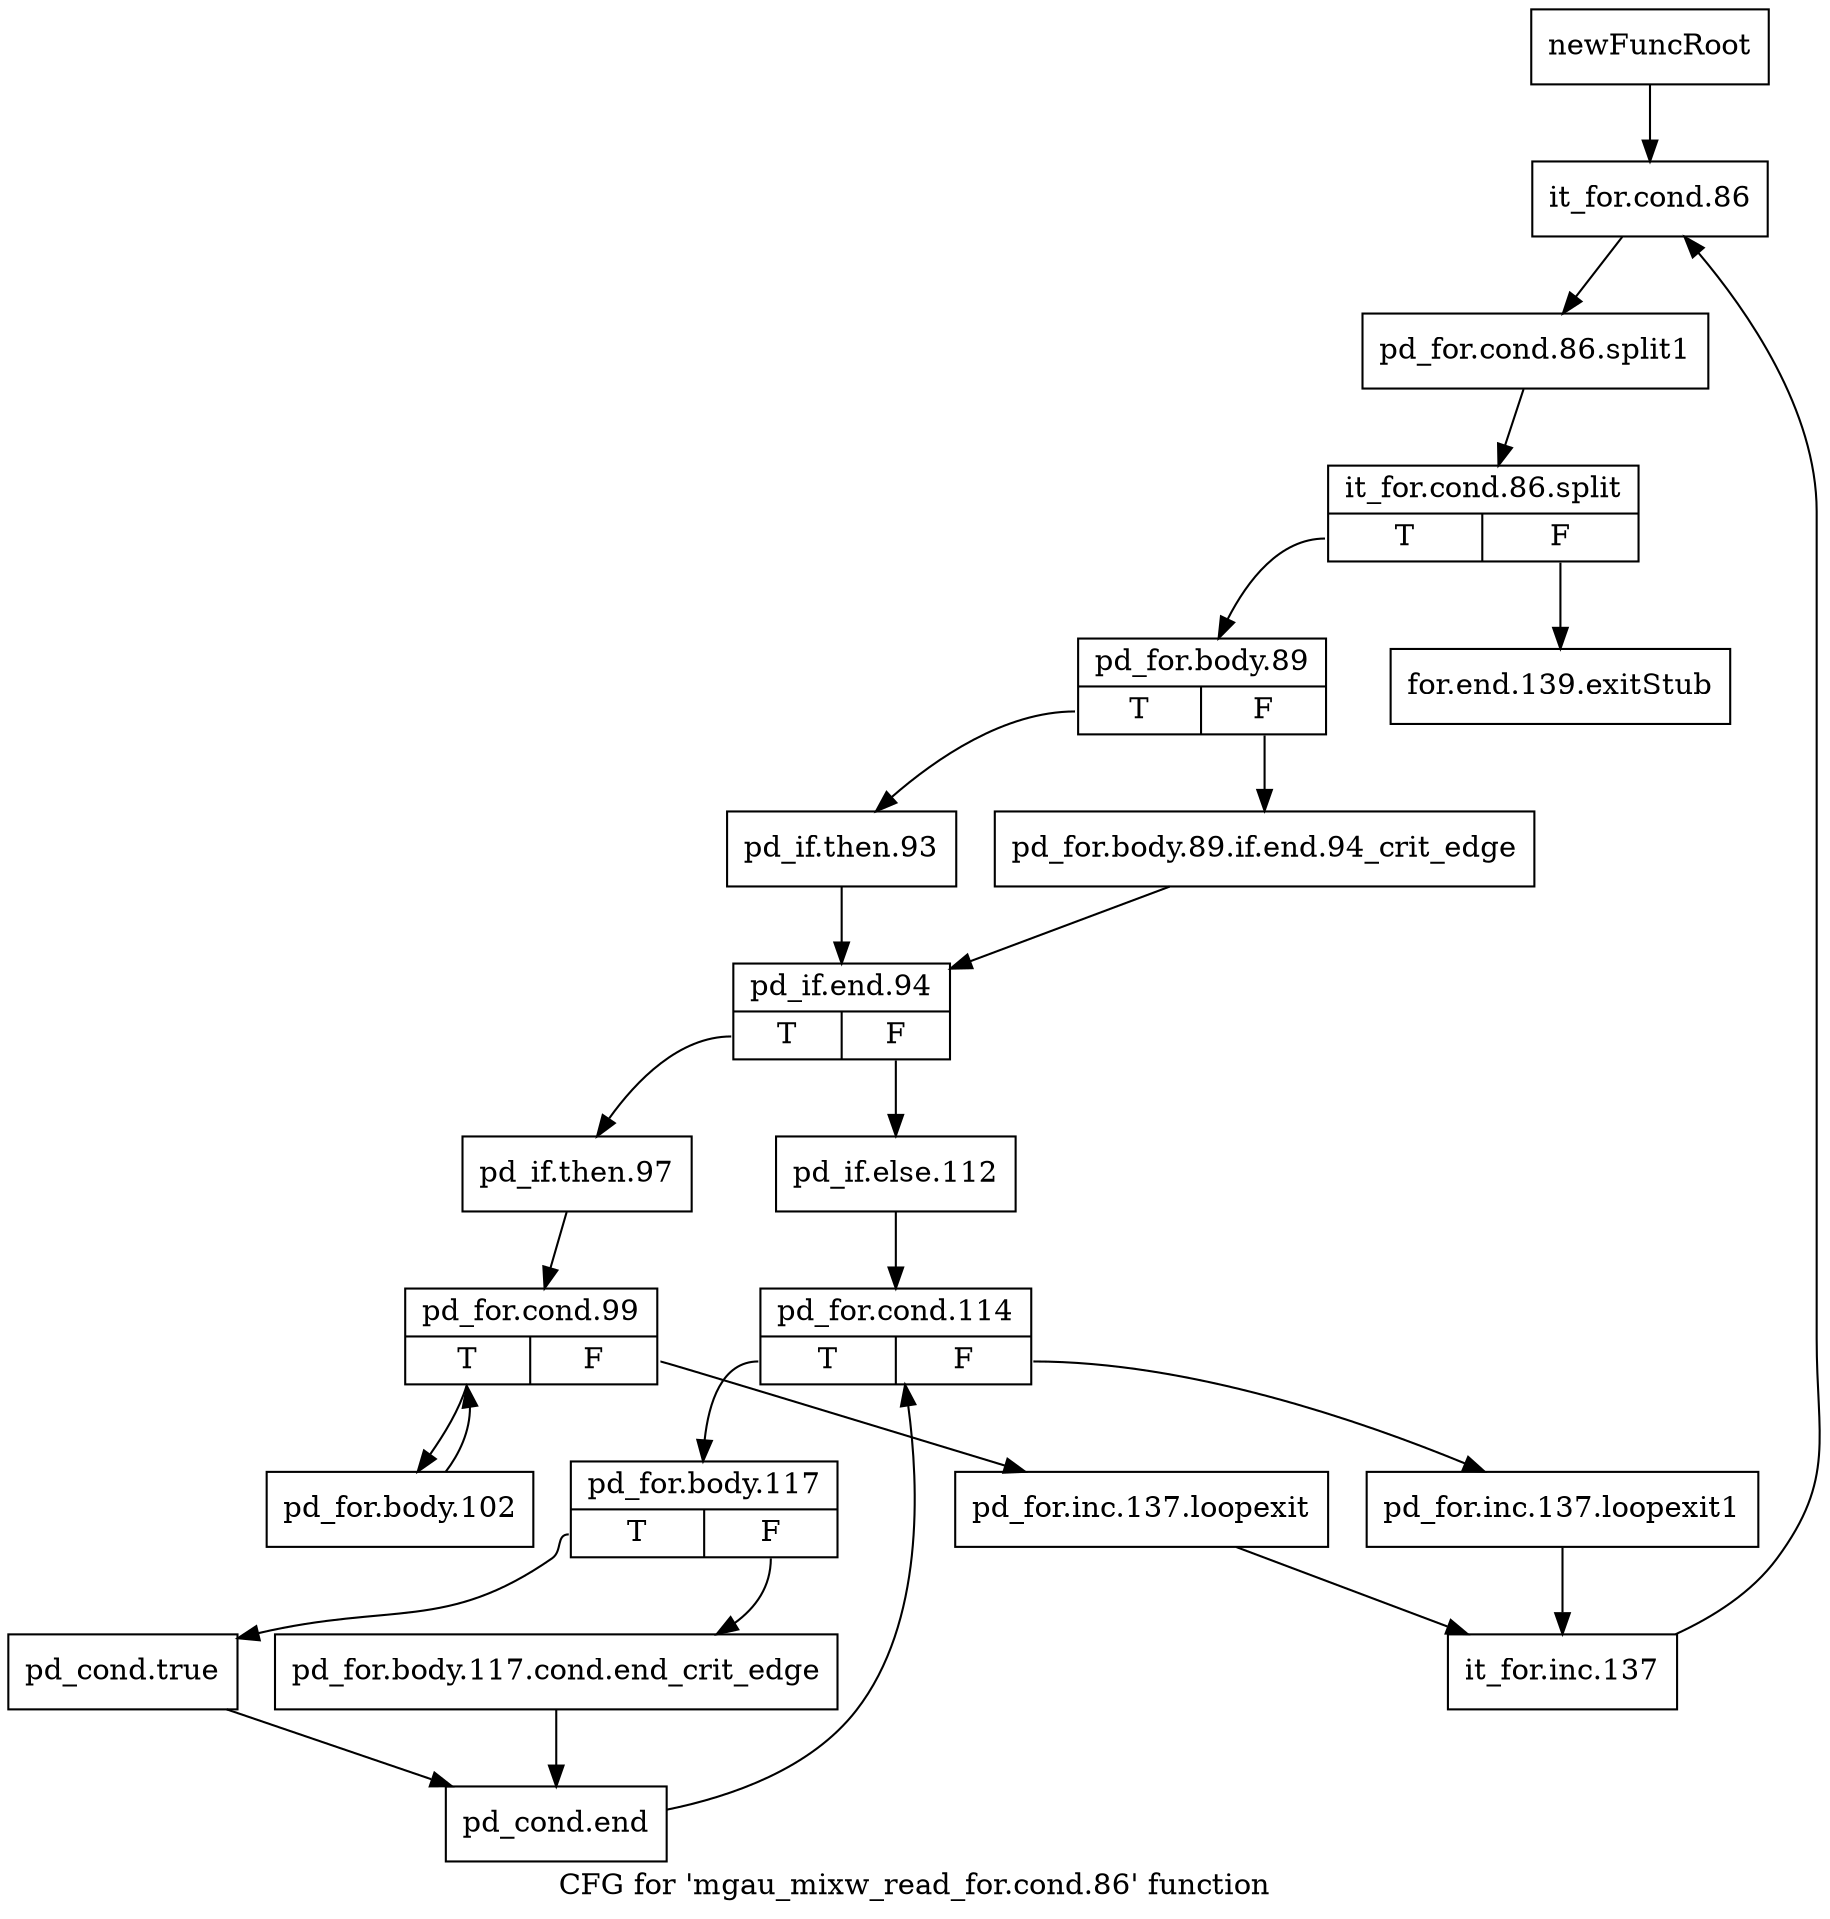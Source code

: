 digraph "CFG for 'mgau_mixw_read_for.cond.86' function" {
	label="CFG for 'mgau_mixw_read_for.cond.86' function";

	Node0x110d670 [shape=record,label="{newFuncRoot}"];
	Node0x110d670 -> Node0x116f8b0;
	Node0x116f860 [shape=record,label="{for.end.139.exitStub}"];
	Node0x116f8b0 [shape=record,label="{it_for.cond.86}"];
	Node0x116f8b0 -> Node0x157e530;
	Node0x157e530 [shape=record,label="{pd_for.cond.86.split1}"];
	Node0x157e530 -> Node0x157e900;
	Node0x157e900 [shape=record,label="{it_for.cond.86.split|{<s0>T|<s1>F}}"];
	Node0x157e900:s0 -> Node0x116f900;
	Node0x157e900:s1 -> Node0x116f860;
	Node0x116f900 [shape=record,label="{pd_for.body.89|{<s0>T|<s1>F}}"];
	Node0x116f900:s0 -> Node0x116f9a0;
	Node0x116f900:s1 -> Node0x116f950;
	Node0x116f950 [shape=record,label="{pd_for.body.89.if.end.94_crit_edge}"];
	Node0x116f950 -> Node0x116f9f0;
	Node0x116f9a0 [shape=record,label="{pd_if.then.93}"];
	Node0x116f9a0 -> Node0x116f9f0;
	Node0x116f9f0 [shape=record,label="{pd_if.end.94|{<s0>T|<s1>F}}"];
	Node0x116f9f0:s0 -> Node0x116fc70;
	Node0x116f9f0:s1 -> Node0x116fa40;
	Node0x116fa40 [shape=record,label="{pd_if.else.112}"];
	Node0x116fa40 -> Node0x116fa90;
	Node0x116fa90 [shape=record,label="{pd_for.cond.114|{<s0>T|<s1>F}}"];
	Node0x116fa90:s0 -> Node0x116fb30;
	Node0x116fa90:s1 -> Node0x116fae0;
	Node0x116fae0 [shape=record,label="{pd_for.inc.137.loopexit1}"];
	Node0x116fae0 -> Node0x116fd60;
	Node0x116fb30 [shape=record,label="{pd_for.body.117|{<s0>T|<s1>F}}"];
	Node0x116fb30:s0 -> Node0x116fbd0;
	Node0x116fb30:s1 -> Node0x116fb80;
	Node0x116fb80 [shape=record,label="{pd_for.body.117.cond.end_crit_edge}"];
	Node0x116fb80 -> Node0x116fc20;
	Node0x116fbd0 [shape=record,label="{pd_cond.true}"];
	Node0x116fbd0 -> Node0x116fc20;
	Node0x116fc20 [shape=record,label="{pd_cond.end}"];
	Node0x116fc20 -> Node0x116fa90;
	Node0x116fc70 [shape=record,label="{pd_if.then.97}"];
	Node0x116fc70 -> Node0x116fcc0;
	Node0x116fcc0 [shape=record,label="{pd_for.cond.99|{<s0>T|<s1>F}}"];
	Node0x116fcc0:s0 -> Node0x116fdb0;
	Node0x116fcc0:s1 -> Node0x116fd10;
	Node0x116fd10 [shape=record,label="{pd_for.inc.137.loopexit}"];
	Node0x116fd10 -> Node0x116fd60;
	Node0x116fd60 [shape=record,label="{it_for.inc.137}"];
	Node0x116fd60 -> Node0x116f8b0;
	Node0x116fdb0 [shape=record,label="{pd_for.body.102}"];
	Node0x116fdb0 -> Node0x116fcc0;
}

